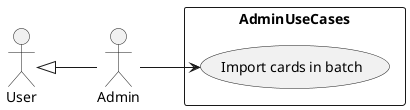 @startuml
'https://plantuml.com/use-case-diagram
left to right direction
'rectangle LoginUseCases {
'    usecase "Register"
'    usecase "Login"
'    usecase "Logout"
'}
'
'rectangle SettingsUseCases{
'    usecase "Change starting day hour"
'    usecase "Change his own name"
'}
'
'User -up-> (Register)
'User -up-> (Login)
'User -up-> (Logout)
'User -down-> (Change starting day hour)
'User -down-> (Change his own name)


'rectangle ApplicationUseCases_partA{
'    usecase "Create card"
'    usecase "Edit own card"
'    usecase "Delete own card"
'    usecase "Review card"
'}
'
'rectangle ApplicationUseCases_partB{
'    usecase "Search"
'    usecase "List cards"
'    usecase "List own subscriptions"
'    usecase "List created cards"
'    usecase "Subscribe to card"
'    usecase "Unsubscribe to card"
'}
'
'User -up-> (Create card)
'User -up-> (Edit own card)
'User -up-> (Delete own card)
'User -up-> (Review card)
'User -down-> (Search)
'(Search) -down-> (List cards) : <<Include>>
'User -down-> (List own subscriptions)
'(List own subscriptions) -down-> (List cards) : <<Include>>
'User -down-> (List created cards)
'(List created cards) -down-> (List cards) : <<Include>>
'User -down-> (Subscribe to card)
'User -down-> (Unsubscribe to card)


rectangle AdminUseCases{
    usecase "Import cards in batch"
}

Admin -up-|> User
Admin --> (Import cards in batch)

@enduml